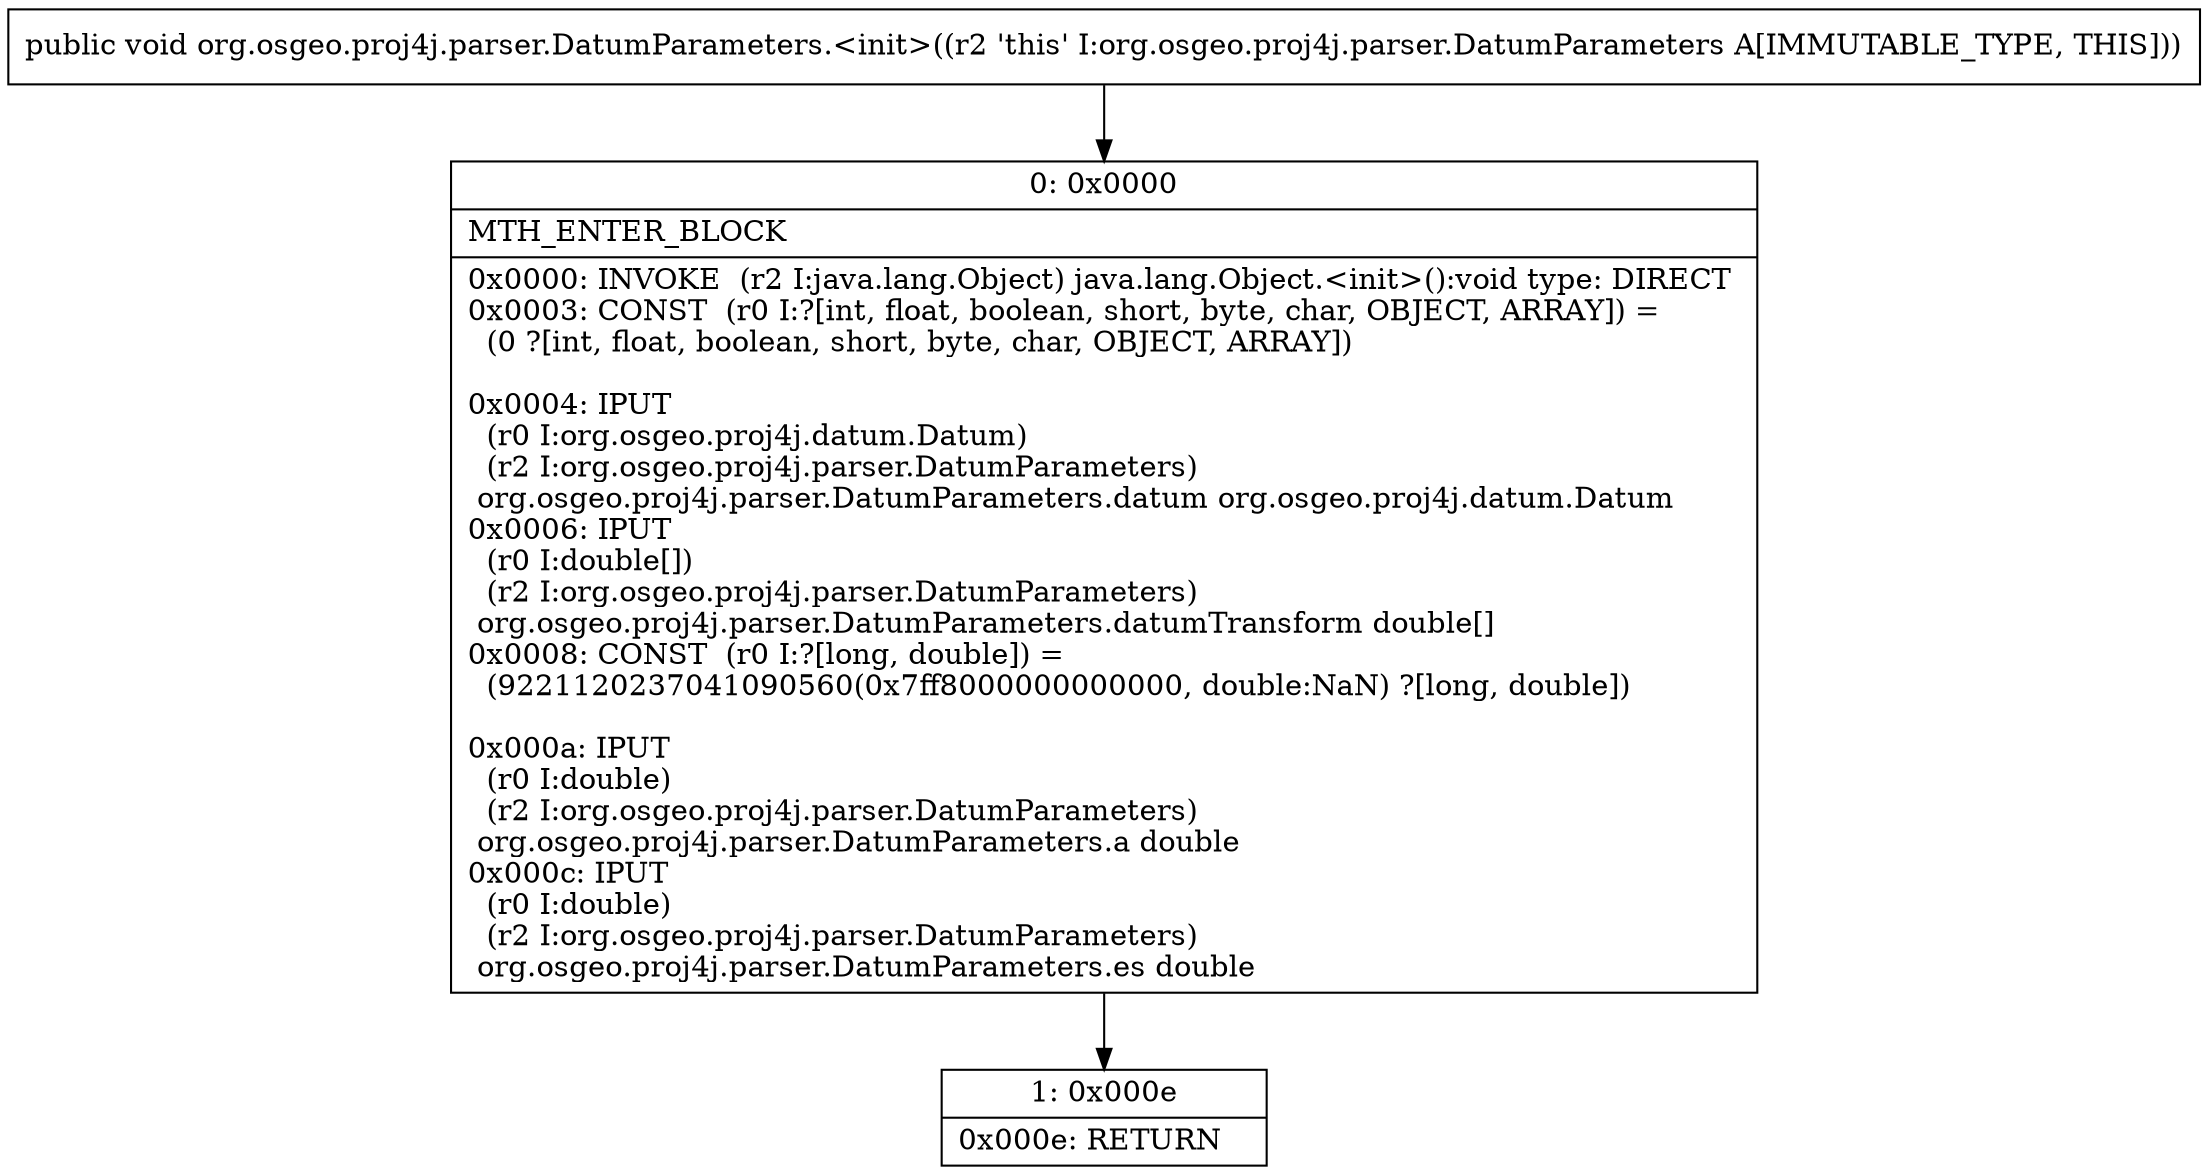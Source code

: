digraph "CFG fororg.osgeo.proj4j.parser.DatumParameters.\<init\>()V" {
Node_0 [shape=record,label="{0\:\ 0x0000|MTH_ENTER_BLOCK\l|0x0000: INVOKE  (r2 I:java.lang.Object) java.lang.Object.\<init\>():void type: DIRECT \l0x0003: CONST  (r0 I:?[int, float, boolean, short, byte, char, OBJECT, ARRAY]) = \l  (0 ?[int, float, boolean, short, byte, char, OBJECT, ARRAY])\l \l0x0004: IPUT  \l  (r0 I:org.osgeo.proj4j.datum.Datum)\l  (r2 I:org.osgeo.proj4j.parser.DatumParameters)\l org.osgeo.proj4j.parser.DatumParameters.datum org.osgeo.proj4j.datum.Datum \l0x0006: IPUT  \l  (r0 I:double[])\l  (r2 I:org.osgeo.proj4j.parser.DatumParameters)\l org.osgeo.proj4j.parser.DatumParameters.datumTransform double[] \l0x0008: CONST  (r0 I:?[long, double]) = \l  (9221120237041090560(0x7ff8000000000000, double:NaN) ?[long, double])\l \l0x000a: IPUT  \l  (r0 I:double)\l  (r2 I:org.osgeo.proj4j.parser.DatumParameters)\l org.osgeo.proj4j.parser.DatumParameters.a double \l0x000c: IPUT  \l  (r0 I:double)\l  (r2 I:org.osgeo.proj4j.parser.DatumParameters)\l org.osgeo.proj4j.parser.DatumParameters.es double \l}"];
Node_1 [shape=record,label="{1\:\ 0x000e|0x000e: RETURN   \l}"];
MethodNode[shape=record,label="{public void org.osgeo.proj4j.parser.DatumParameters.\<init\>((r2 'this' I:org.osgeo.proj4j.parser.DatumParameters A[IMMUTABLE_TYPE, THIS])) }"];
MethodNode -> Node_0;
Node_0 -> Node_1;
}

